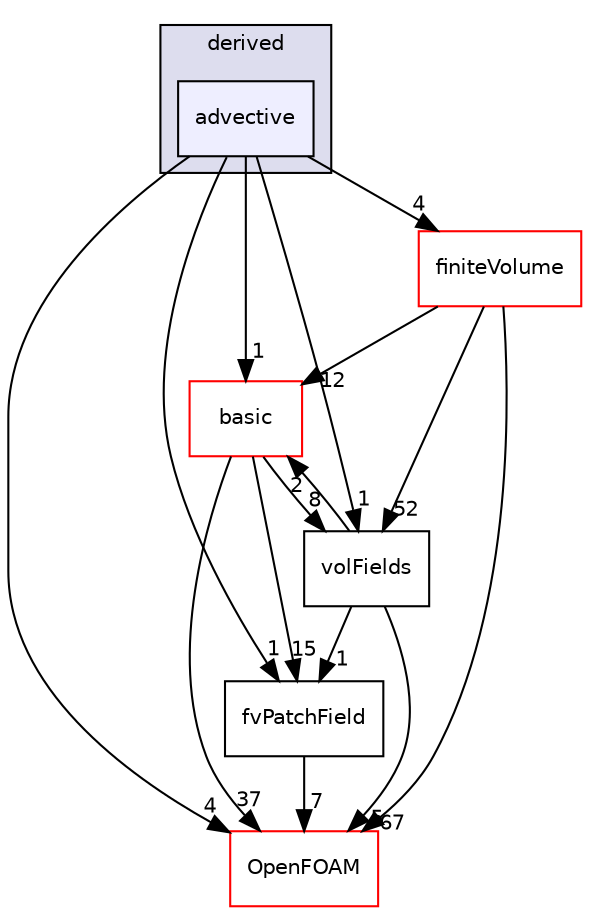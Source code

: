 digraph "src/finiteVolume/fields/fvPatchFields/derived/advective" {
  bgcolor=transparent;
  compound=true
  node [ fontsize="10", fontname="Helvetica"];
  edge [ labelfontsize="10", labelfontname="Helvetica"];
  subgraph clusterdir_ece9aa6b5af9a7776a75b0c1993b0910 {
    graph [ bgcolor="#ddddee", pencolor="black", label="derived" fontname="Helvetica", fontsize="10", URL="dir_ece9aa6b5af9a7776a75b0c1993b0910.html"]
  dir_d975e74a1d58124df712ba3a9152510d [shape=box, label="advective", style="filled", fillcolor="#eeeeff", pencolor="black", URL="dir_d975e74a1d58124df712ba3a9152510d.html"];
  }
  dir_546b14c9025d30bb5b92fa069dbdd82c [shape=box label="basic" color="red" URL="dir_546b14c9025d30bb5b92fa069dbdd82c.html"];
  dir_2ea871e4defbdbd60808750cae643c63 [shape=box label="finiteVolume" color="red" URL="dir_2ea871e4defbdbd60808750cae643c63.html"];
  dir_6b9423849569a7ee618201e7cfce9eaa [shape=box label="fvPatchField" URL="dir_6b9423849569a7ee618201e7cfce9eaa.html"];
  dir_bd8bf7fa65467c460a50eacc456ce356 [shape=box label="volFields" URL="dir_bd8bf7fa65467c460a50eacc456ce356.html"];
  dir_c5473ff19b20e6ec4dfe5c310b3778a8 [shape=box label="OpenFOAM" color="red" URL="dir_c5473ff19b20e6ec4dfe5c310b3778a8.html"];
  dir_d975e74a1d58124df712ba3a9152510d->dir_546b14c9025d30bb5b92fa069dbdd82c [headlabel="1", labeldistance=1.5 headhref="dir_000921_000892.html"];
  dir_d975e74a1d58124df712ba3a9152510d->dir_2ea871e4defbdbd60808750cae643c63 [headlabel="4", labeldistance=1.5 headhref="dir_000921_001030.html"];
  dir_d975e74a1d58124df712ba3a9152510d->dir_6b9423849569a7ee618201e7cfce9eaa [headlabel="1", labeldistance=1.5 headhref="dir_000921_001008.html"];
  dir_d975e74a1d58124df712ba3a9152510d->dir_bd8bf7fa65467c460a50eacc456ce356 [headlabel="1", labeldistance=1.5 headhref="dir_000921_001029.html"];
  dir_d975e74a1d58124df712ba3a9152510d->dir_c5473ff19b20e6ec4dfe5c310b3778a8 [headlabel="4", labeldistance=1.5 headhref="dir_000921_002151.html"];
  dir_546b14c9025d30bb5b92fa069dbdd82c->dir_6b9423849569a7ee618201e7cfce9eaa [headlabel="15", labeldistance=1.5 headhref="dir_000892_001008.html"];
  dir_546b14c9025d30bb5b92fa069dbdd82c->dir_bd8bf7fa65467c460a50eacc456ce356 [headlabel="8", labeldistance=1.5 headhref="dir_000892_001029.html"];
  dir_546b14c9025d30bb5b92fa069dbdd82c->dir_c5473ff19b20e6ec4dfe5c310b3778a8 [headlabel="37", labeldistance=1.5 headhref="dir_000892_002151.html"];
  dir_2ea871e4defbdbd60808750cae643c63->dir_546b14c9025d30bb5b92fa069dbdd82c [headlabel="12", labeldistance=1.5 headhref="dir_001030_000892.html"];
  dir_2ea871e4defbdbd60808750cae643c63->dir_bd8bf7fa65467c460a50eacc456ce356 [headlabel="52", labeldistance=1.5 headhref="dir_001030_001029.html"];
  dir_2ea871e4defbdbd60808750cae643c63->dir_c5473ff19b20e6ec4dfe5c310b3778a8 [headlabel="67", labeldistance=1.5 headhref="dir_001030_002151.html"];
  dir_6b9423849569a7ee618201e7cfce9eaa->dir_c5473ff19b20e6ec4dfe5c310b3778a8 [headlabel="7", labeldistance=1.5 headhref="dir_001008_002151.html"];
  dir_bd8bf7fa65467c460a50eacc456ce356->dir_546b14c9025d30bb5b92fa069dbdd82c [headlabel="2", labeldistance=1.5 headhref="dir_001029_000892.html"];
  dir_bd8bf7fa65467c460a50eacc456ce356->dir_6b9423849569a7ee618201e7cfce9eaa [headlabel="1", labeldistance=1.5 headhref="dir_001029_001008.html"];
  dir_bd8bf7fa65467c460a50eacc456ce356->dir_c5473ff19b20e6ec4dfe5c310b3778a8 [headlabel="5", labeldistance=1.5 headhref="dir_001029_002151.html"];
}
